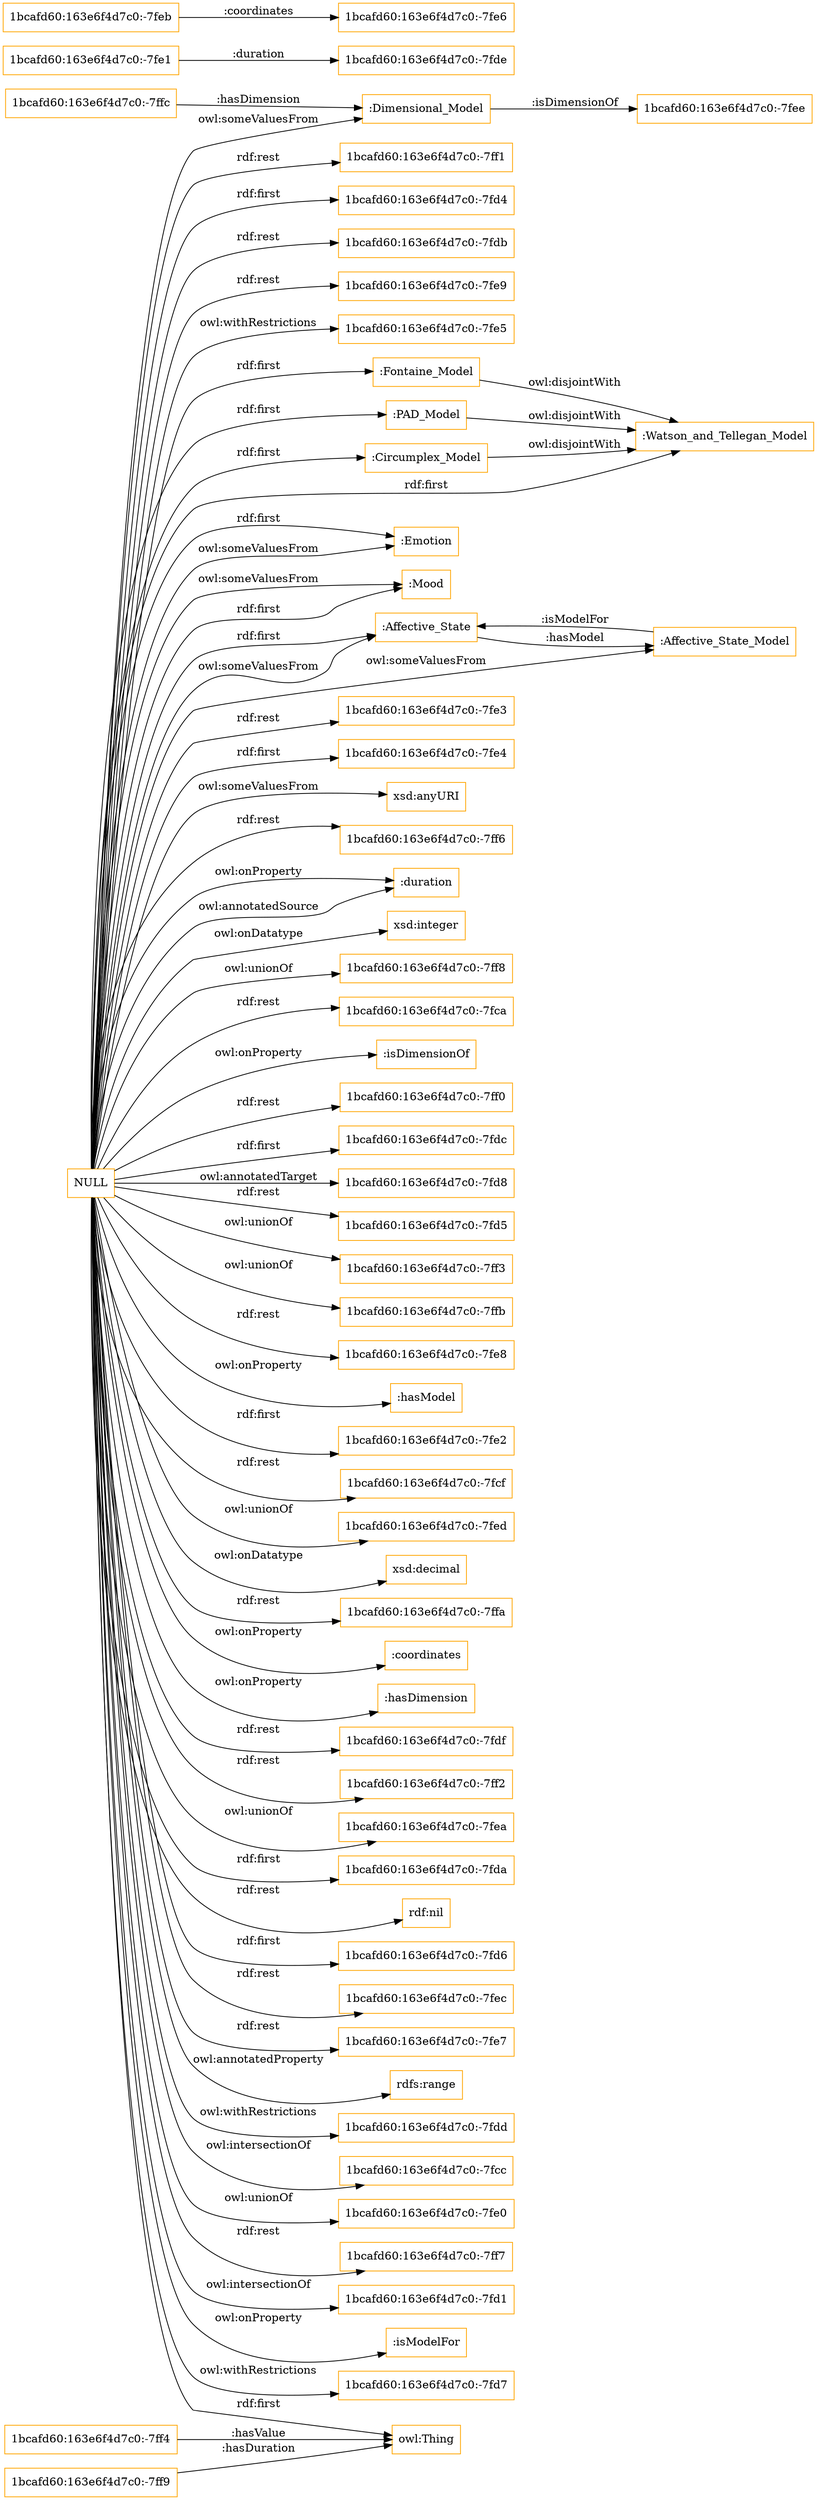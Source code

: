 digraph ar2dtool_diagram { 
rankdir=LR;
size="1501"
node [shape = rectangle, color="orange"]; ":Dimensional_Model" ":Fontaine_Model" "1bcafd60:163e6f4d7c0:-7ffc" "1bcafd60:163e6f4d7c0:-7ff4" "1bcafd60:163e6f4d7c0:-7fe1" ":PAD_Model" ":Emotion" "1bcafd60:163e6f4d7c0:-7fee" ":Mood" ":Affective_State" ":Watson_and_Tellegan_Model" "1bcafd60:163e6f4d7c0:-7feb" "1bcafd60:163e6f4d7c0:-7ff9" ":Affective_State_Model" ":Circumplex_Model" ; /*classes style*/
	":Circumplex_Model" -> ":Watson_and_Tellegan_Model" [ label = "owl:disjointWith" ];
	":Fontaine_Model" -> ":Watson_and_Tellegan_Model" [ label = "owl:disjointWith" ];
	":PAD_Model" -> ":Watson_and_Tellegan_Model" [ label = "owl:disjointWith" ];
	"NULL" -> "1bcafd60:163e6f4d7c0:-7fe3" [ label = "rdf:rest" ];
	"NULL" -> "1bcafd60:163e6f4d7c0:-7fe4" [ label = "rdf:first" ];
	"NULL" -> ":PAD_Model" [ label = "rdf:first" ];
	"NULL" -> "xsd:anyURI" [ label = "owl:someValuesFrom" ];
	"NULL" -> "1bcafd60:163e6f4d7c0:-7ff6" [ label = "rdf:rest" ];
	"NULL" -> ":duration" [ label = "owl:onProperty" ];
	"NULL" -> "xsd:integer" [ label = "owl:onDatatype" ];
	"NULL" -> "1bcafd60:163e6f4d7c0:-7ff8" [ label = "owl:unionOf" ];
	"NULL" -> "1bcafd60:163e6f4d7c0:-7fca" [ label = "rdf:rest" ];
	"NULL" -> ":isDimensionOf" [ label = "owl:onProperty" ];
	"NULL" -> "1bcafd60:163e6f4d7c0:-7ff0" [ label = "rdf:rest" ];
	"NULL" -> "1bcafd60:163e6f4d7c0:-7fdc" [ label = "rdf:first" ];
	"NULL" -> "1bcafd60:163e6f4d7c0:-7fd8" [ label = "owl:annotatedTarget" ];
	"NULL" -> "1bcafd60:163e6f4d7c0:-7fd5" [ label = "rdf:rest" ];
	"NULL" -> "1bcafd60:163e6f4d7c0:-7ff3" [ label = "owl:unionOf" ];
	"NULL" -> "1bcafd60:163e6f4d7c0:-7ffb" [ label = "owl:unionOf" ];
	"NULL" -> "1bcafd60:163e6f4d7c0:-7fe8" [ label = "rdf:rest" ];
	"NULL" -> ":hasModel" [ label = "owl:onProperty" ];
	"NULL" -> "1bcafd60:163e6f4d7c0:-7fe2" [ label = "rdf:first" ];
	"NULL" -> "1bcafd60:163e6f4d7c0:-7fcf" [ label = "rdf:rest" ];
	"NULL" -> "1bcafd60:163e6f4d7c0:-7fed" [ label = "owl:unionOf" ];
	"NULL" -> "xsd:decimal" [ label = "owl:onDatatype" ];
	"NULL" -> "1bcafd60:163e6f4d7c0:-7ffa" [ label = "rdf:rest" ];
	"NULL" -> ":coordinates" [ label = "owl:onProperty" ];
	"NULL" -> ":hasDimension" [ label = "owl:onProperty" ];
	"NULL" -> "1bcafd60:163e6f4d7c0:-7fdf" [ label = "rdf:rest" ];
	"NULL" -> "1bcafd60:163e6f4d7c0:-7ff2" [ label = "rdf:rest" ];
	"NULL" -> "1bcafd60:163e6f4d7c0:-7fea" [ label = "owl:unionOf" ];
	"NULL" -> "1bcafd60:163e6f4d7c0:-7fda" [ label = "rdf:first" ];
	"NULL" -> ":Affective_State_Model" [ label = "owl:someValuesFrom" ];
	"NULL" -> ":Fontaine_Model" [ label = "rdf:first" ];
	"NULL" -> "rdf:nil" [ label = "rdf:rest" ];
	"NULL" -> "1bcafd60:163e6f4d7c0:-7fd6" [ label = "rdf:first" ];
	"NULL" -> ":Mood" [ label = "owl:someValuesFrom" ];
	"NULL" -> ":Circumplex_Model" [ label = "rdf:first" ];
	"NULL" -> "1bcafd60:163e6f4d7c0:-7fec" [ label = "rdf:rest" ];
	"NULL" -> "1bcafd60:163e6f4d7c0:-7fe7" [ label = "rdf:rest" ];
	"NULL" -> "rdfs:range" [ label = "owl:annotatedProperty" ];
	"NULL" -> "1bcafd60:163e6f4d7c0:-7fdd" [ label = "owl:withRestrictions" ];
	"NULL" -> ":Emotion" [ label = "rdf:first" ];
	"NULL" -> "1bcafd60:163e6f4d7c0:-7fcc" [ label = "owl:intersectionOf" ];
	"NULL" -> "1bcafd60:163e6f4d7c0:-7fe0" [ label = "owl:unionOf" ];
	"NULL" -> ":duration" [ label = "owl:annotatedSource" ];
	"NULL" -> "1bcafd60:163e6f4d7c0:-7ff7" [ label = "rdf:rest" ];
	"NULL" -> "owl:Thing" [ label = "rdf:first" ];
	"NULL" -> ":Emotion" [ label = "owl:someValuesFrom" ];
	"NULL" -> ":Affective_State" [ label = "owl:someValuesFrom" ];
	"NULL" -> ":Watson_and_Tellegan_Model" [ label = "rdf:first" ];
	"NULL" -> "1bcafd60:163e6f4d7c0:-7fd1" [ label = "owl:intersectionOf" ];
	"NULL" -> ":isModelFor" [ label = "owl:onProperty" ];
	"NULL" -> "1bcafd60:163e6f4d7c0:-7fd7" [ label = "owl:withRestrictions" ];
	"NULL" -> "1bcafd60:163e6f4d7c0:-7ff1" [ label = "rdf:rest" ];
	"NULL" -> "1bcafd60:163e6f4d7c0:-7fd4" [ label = "rdf:first" ];
	"NULL" -> ":Mood" [ label = "rdf:first" ];
	"NULL" -> "1bcafd60:163e6f4d7c0:-7fdb" [ label = "rdf:rest" ];
	"NULL" -> ":Dimensional_Model" [ label = "owl:someValuesFrom" ];
	"NULL" -> ":Affective_State" [ label = "rdf:first" ];
	"NULL" -> "1bcafd60:163e6f4d7c0:-7fe9" [ label = "rdf:rest" ];
	"NULL" -> "1bcafd60:163e6f4d7c0:-7fe5" [ label = "owl:withRestrictions" ];
	":Dimensional_Model" -> "1bcafd60:163e6f4d7c0:-7fee" [ label = ":isDimensionOf" ];
	"1bcafd60:163e6f4d7c0:-7feb" -> "1bcafd60:163e6f4d7c0:-7fe6" [ label = ":coordinates" ];
	":Affective_State_Model" -> ":Affective_State" [ label = ":isModelFor" ];
	"1bcafd60:163e6f4d7c0:-7ffc" -> ":Dimensional_Model" [ label = ":hasDimension" ];
	":Affective_State" -> ":Affective_State_Model" [ label = ":hasModel" ];
	"1bcafd60:163e6f4d7c0:-7ff4" -> "owl:Thing" [ label = ":hasValue" ];
	"1bcafd60:163e6f4d7c0:-7fe1" -> "1bcafd60:163e6f4d7c0:-7fde" [ label = ":duration" ];
	"1bcafd60:163e6f4d7c0:-7ff9" -> "owl:Thing" [ label = ":hasDuration" ];

}
